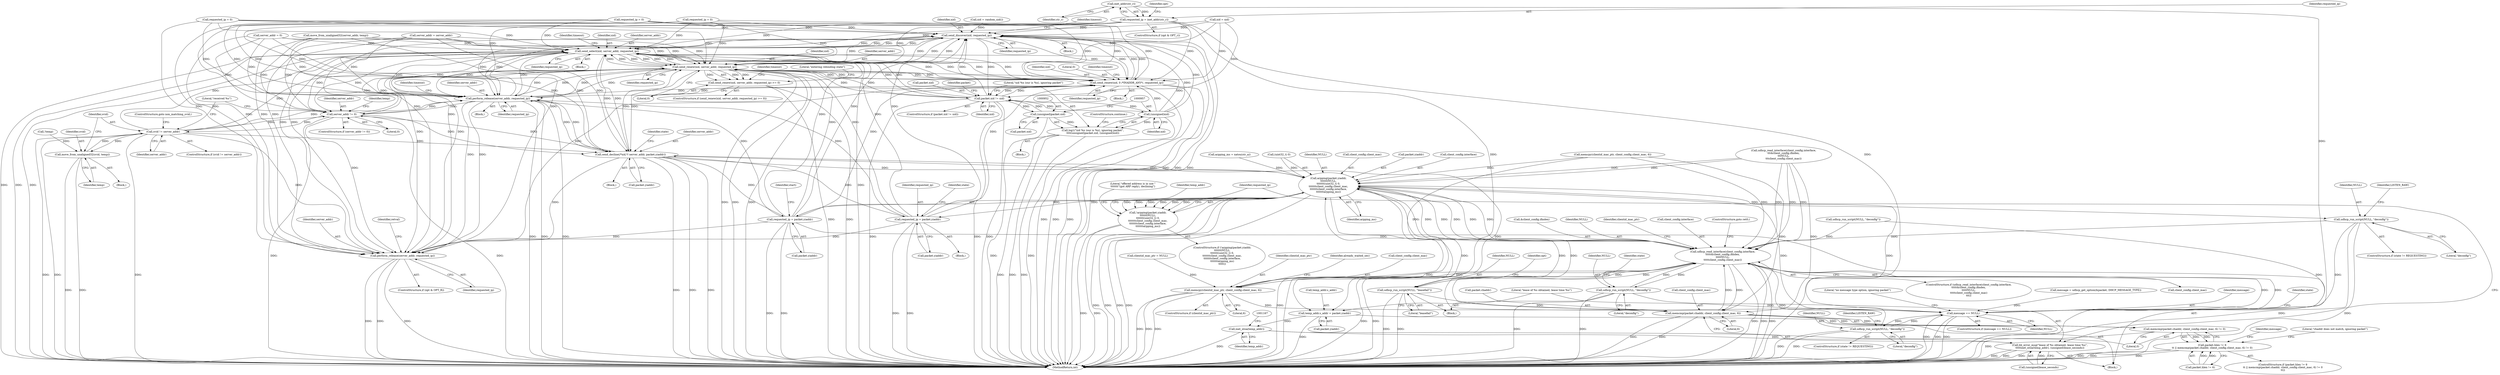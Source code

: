 digraph "0_busybox_6d3b4bb24da9a07c263f3c1acf8df85382ff562c@pointer" {
"1000324" [label="(Call,inet_addr(str_r))"];
"1000322" [label="(Call,requested_ip = inet_addr(str_r))"];
"1000703" [label="(Call,send_discover(xid, requested_ip))"];
"1000756" [label="(Call,send_select(xid, server_addr, requested_ip))"];
"1000795" [label="(Call,send_renew(xid, server_addr, requested_ip))"];
"1000794" [label="(Call,send_renew(xid, server_addr, requested_ip) >= 0)"];
"1000818" [label="(Call,send_renew(xid, 0 /*INADDR_ANY*/, requested_ip))"];
"1000881" [label="(Call,perform_release(server_addr, requested_ip))"];
"1001120" [label="(Call,send_decline(/*xid,*/ server_addr, packet.yiaddr))"];
"1001026" [label="(Call,requested_ip = packet.yiaddr)"];
"1001318" [label="(Call,perform_release(server_addr, requested_ip))"];
"1001102" [label="(Call,arpping(packet.yiaddr,\n\t\t\t\t\t\t\tNULL,\n\t\t\t\t\t\t\t(uint32_t) 0,\n\t\t\t\t\t\t\tclient_config.client_mac,\n\t\t\t\t\t\t\tclient_config.interface,\n\t\t\t\t\t\t\tarpping_ms))"];
"1000659" [label="(Call,udhcp_read_interface(client_config.interface,\n\t\t\t\t\t&client_config.ifindex,\n\t\t\t\t\tNULL,\n\t\t\t\t\tclient_config.client_mac))"];
"1000675" [label="(Call,memcpy(clientid_mac_ptr, client_config.client_mac, 6))"];
"1000968" [label="(Call,memcmp(packet.chaddr, client_config.client_mac, 6))"];
"1000967" [label="(Call,memcmp(packet.chaddr, client_config.client_mac, 6) != 0)"];
"1000961" [label="(Call,packet.hlen != 6\n\t\t || memcmp(packet.chaddr, client_config.client_mac, 6) != 0)"];
"1000713" [label="(Call,udhcp_run_script(NULL, \"leasefail\"))"];
"1000988" [label="(Call,message == NULL)"];
"1001285" [label="(Call,udhcp_run_script(NULL, \"deconfig\"))"];
"1000828" [label="(Call,udhcp_run_script(NULL, \"deconfig\"))"];
"1001101" [label="(Call,!arpping(packet.yiaddr,\n\t\t\t\t\t\t\tNULL,\n\t\t\t\t\t\t\t(uint32_t) 0,\n\t\t\t\t\t\t\tclient_config.client_mac,\n\t\t\t\t\t\t\tclient_config.interface,\n\t\t\t\t\t\t\tarpping_ms))"];
"1001129" [label="(Call,udhcp_run_script(NULL, \"deconfig\"))"];
"1001155" [label="(Call,temp_addr.s_addr = packet.yiaddr)"];
"1001164" [label="(Call,inet_ntoa(temp_addr))"];
"1001162" [label="(Call,bb_error_msg(\"lease of %s obtained, lease time %u\",\n\t\t\t\t\tinet_ntoa(temp_addr), (unsigned)lease_seconds))"];
"1001169" [label="(Call,requested_ip = packet.yiaddr)"];
"1001246" [label="(Call,server_addr != 0)"];
"1001270" [label="(Call,svid != server_addr)"];
"1001266" [label="(Call,move_from_unaligned32(svid, temp))"];
"1000943" [label="(Call,packet.xid != xid)"];
"1000951" [label="(Call,(unsigned)packet.xid)"];
"1000949" [label="(Call,log1(\"xid %x (our is %x), ignoring packet\",\n\t\t\t\t(unsigned)packet.xid, (unsigned)xid))"];
"1000956" [label="(Call,(unsigned)xid)"];
"1000714" [label="(Identifier,NULL)"];
"1000796" [label="(Identifier,xid)"];
"1001006" [label="(Call,server_addr = 0)"];
"1000943" [label="(Call,packet.xid != xid)"];
"1000990" [label="(Identifier,NULL)"];
"1001159" [label="(Call,packet.yiaddr)"];
"1001319" [label="(Identifier,server_addr)"];
"1001267" [label="(Identifier,svid)"];
"1001130" [label="(Identifier,NULL)"];
"1000944" [label="(Call,packet.xid)"];
"1001120" [label="(Call,send_decline(/*xid,*/ server_addr, packet.yiaddr))"];
"1000695" [label="(Block,)"];
"1001287" [label="(Literal,\"deconfig\")"];
"1000817" [label="(Block,)"];
"1000460" [label="(Call,udhcp_read_interface(client_config.interface,\n\t\t\t&client_config.ifindex,\n\t\t\tNULL,\n\t\t\tclient_config.client_mac))"];
"1001171" [label="(Call,packet.yiaddr)"];
"1001314" [label="(ControlStructure,if (opt & OPT_R))"];
"1001129" [label="(Call,udhcp_run_script(NULL, \"deconfig\"))"];
"1001101" [label="(Call,!arpping(packet.yiaddr,\n\t\t\t\t\t\t\tNULL,\n\t\t\t\t\t\t\t(uint32_t) 0,\n\t\t\t\t\t\t\tclient_config.client_mac,\n\t\t\t\t\t\t\tclient_config.interface,\n\t\t\t\t\t\t\tarpping_ms))"];
"1000950" [label="(Literal,\"xid %x (our is %x), ignoring packet\")"];
"1001320" [label="(Identifier,requested_ip)"];
"1001175" [label="(Identifier,start)"];
"1000948" [label="(Block,)"];
"1000982" [label="(Identifier,message)"];
"1000976" [label="(Literal,0)"];
"1000956" [label="(Call,(unsigned)xid)"];
"1000571" [label="(Call,udhcp_run_script(NULL, \"deconfig\"))"];
"1000818" [label="(Call,send_renew(xid, 0 /*INADDR_ANY*/, requested_ip))"];
"1000958" [label="(Identifier,xid)"];
"1000821" [label="(Identifier,requested_ip)"];
"1001102" [label="(Call,arpping(packet.yiaddr,\n\t\t\t\t\t\t\tNULL,\n\t\t\t\t\t\t\t(uint32_t) 0,\n\t\t\t\t\t\t\tclient_config.client_mac,\n\t\t\t\t\t\t\tclient_config.interface,\n\t\t\t\t\t\t\tarpping_ms))"];
"1000793" [label="(ControlStructure,if (send_renew(xid, server_addr, requested_ip) >= 0))"];
"1001157" [label="(Identifier,temp_addr)"];
"1000328" [label="(Identifier,opt)"];
"1000675" [label="(Call,memcpy(clientid_mac_ptr, client_config.client_mac, 6))"];
"1001289" [label="(Identifier,LISTEN_RAW)"];
"1001133" [label="(Identifier,LISTEN_RAW)"];
"1001245" [label="(ControlStructure,if (server_addr != 0))"];
"1001268" [label="(Identifier,temp)"];
"1001259" [label="(Call,!temp)"];
"1000325" [label="(Identifier,str_r)"];
"1000755" [label="(Block,)"];
"1001275" [label="(Literal,\"received %s\")"];
"1001131" [label="(Literal,\"deconfig\")"];
"1000758" [label="(Identifier,server_addr)"];
"1001331" [label="(MethodReturn,int)"];
"1000942" [label="(ControlStructure,if (packet.xid != xid))"];
"1000819" [label="(Identifier,xid)"];
"1001142" [label="(Call,requested_ip = 0)"];
"1001246" [label="(Call,server_addr != 0)"];
"1000799" [label="(Literal,0)"];
"1000700" [label="(Call,xid = random_xid())"];
"1001166" [label="(Call,(unsigned)lease_seconds)"];
"1001103" [label="(Call,packet.yiaddr)"];
"1000252" [label="(Call,xid = xid)"];
"1001170" [label="(Identifier,requested_ip)"];
"1000962" [label="(Call,packet.hlen != 6)"];
"1000947" [label="(Identifier,xid)"];
"1001318" [label="(Call,perform_release(server_addr, requested_ip))"];
"1000248" [label="(Call,requested_ip = 0)"];
"1000967" [label="(Call,memcmp(packet.chaddr, client_config.client_mac, 6) != 0)"];
"1001125" [label="(ControlStructure,if (state != REQUESTING))"];
"1001248" [label="(Literal,0)"];
"1000323" [label="(Identifier,requested_ip)"];
"1000883" [label="(Identifier,requested_ip)"];
"1001113" [label="(Call,client_config.interface)"];
"1000340" [label="(Call,arpping_ms = xatou(str_a))"];
"1001300" [label="(Call,requested_ip = 0)"];
"1000672" [label="(ControlStructure,goto ret0;)"];
"1000707" [label="(Identifier,timeout)"];
"1000964" [label="(Identifier,packet)"];
"1001155" [label="(Call,temp_addr.s_addr = packet.yiaddr)"];
"1000959" [label="(ControlStructure,continue;)"];
"1000244" [label="(Call,server_addr = server_addr)"];
"1000682" [label="(Identifier,already_waited_sec)"];
"1000830" [label="(Literal,\"deconfig\")"];
"1000703" [label="(Call,send_discover(xid, requested_ip))"];
"1000802" [label="(Identifier,timeout)"];
"1000797" [label="(Identifier,server_addr)"];
"1000318" [label="(ControlStructure,if (opt & OPT_r))"];
"1001281" [label="(ControlStructure,if (state != REQUESTING))"];
"1000794" [label="(Call,send_renew(xid, server_addr, requested_ip) >= 0)"];
"1000849" [label="(Block,)"];
"1000677" [label="(Call,client_config.client_mac)"];
"1000987" [label="(ControlStructure,if (message == NULL))"];
"1001028" [label="(Call,packet.yiaddr)"];
"1000658" [label="(ControlStructure,if (udhcp_read_interface(client_config.interface,\n\t\t\t\t\t&client_config.ifindex,\n\t\t\t\t\tNULL,\n\t\t\t\t\tclient_config.client_mac)\n\t\t\t))"];
"1000961" [label="(Call,packet.hlen != 6\n\t\t || memcmp(packet.chaddr, client_config.client_mac, 6) != 0)"];
"1001165" [label="(Identifier,temp_addr)"];
"1000475" [label="(Call,clientid_mac_ptr = NULL)"];
"1001100" [label="(ControlStructure,if (!arpping(packet.yiaddr,\n\t\t\t\t\t\t\tNULL,\n\t\t\t\t\t\t\t(uint32_t) 0,\n\t\t\t\t\t\t\tclient_config.client_mac,\n\t\t\t\t\t\t\tclient_config.interface,\n\t\t\t\t\t\t\tarpping_ms)\n\t\t\t\t\t))"];
"1001163" [label="(Literal,\"lease of %s obtained, lease time %u\")"];
"1001117" [label="(Block,)"];
"1000761" [label="(Identifier,timeout)"];
"1001004" [label="(Block,)"];
"1000949" [label="(Call,log1(\"xid %x (our is %x), ignoring packet\",\n\t\t\t\t(unsigned)packet.xid, (unsigned)xid))"];
"1000829" [label="(Identifier,NULL)"];
"1001253" [label="(Identifier,temp)"];
"1000795" [label="(Call,send_renew(xid, server_addr, requested_ip))"];
"1000975" [label="(Literal,6)"];
"1001270" [label="(Call,svid != server_addr)"];
"1000996" [label="(Identifier,state)"];
"1001026" [label="(Call,requested_ip = packet.yiaddr)"];
"1000885" [label="(Identifier,timeout)"];
"1000988" [label="(Call,message == NULL)"];
"1001249" [label="(Block,)"];
"1001122" [label="(Call,packet.yiaddr)"];
"1000713" [label="(Call,udhcp_run_script(NULL, \"leasefail\"))"];
"1001247" [label="(Identifier,server_addr)"];
"1000993" [label="(Literal,\"no message type option, ignoring packet\")"];
"1000757" [label="(Identifier,xid)"];
"1001285" [label="(Call,udhcp_run_script(NULL, \"deconfig\"))"];
"1000704" [label="(Identifier,xid)"];
"1000715" [label="(Literal,\"leasefail\")"];
"1001127" [label="(Identifier,state)"];
"1000705" [label="(Identifier,requested_ip)"];
"1001027" [label="(Identifier,requested_ip)"];
"1000663" [label="(Call,&client_config.ifindex)"];
"1000686" [label="(Block,)"];
"1001271" [label="(Identifier,svid)"];
"1001053" [label="(Block,)"];
"1000756" [label="(Call,send_select(xid, server_addr, requested_ip))"];
"1000680" [label="(Literal,6)"];
"1000515" [label="(Call,memcpy(clientid_mac_ptr, client_config.client_mac, 6))"];
"1000759" [label="(Identifier,requested_ip)"];
"1000324" [label="(Call,inet_addr(str_r))"];
"1000981" [label="(Call,message = udhcp_get_option(&packet, DHCP_MESSAGE_TYPE))"];
"1001119" [label="(Literal,\"offered address is in use \"\n\t\t\t\t\t\t\t\"(got ARP reply), declining\")"];
"1001106" [label="(Identifier,NULL)"];
"1000667" [label="(Identifier,NULL)"];
"1000674" [label="(Identifier,clientid_mac_ptr)"];
"1000989" [label="(Identifier,message)"];
"1000972" [label="(Call,client_config.client_mac)"];
"1001164" [label="(Call,inet_ntoa(temp_addr))"];
"1000881" [label="(Call,perform_release(server_addr, requested_ip))"];
"1000960" [label="(ControlStructure,if (packet.hlen != 6\n\t\t || memcmp(packet.chaddr, client_config.client_mac, 6) != 0\n\t\t))"];
"1000969" [label="(Call,packet.chaddr)"];
"1000828" [label="(Call,udhcp_run_script(NULL, \"deconfig\"))"];
"1000798" [label="(Identifier,requested_ip)"];
"1000718" [label="(Identifier,opt)"];
"1000968" [label="(Call,memcmp(packet.chaddr, client_config.client_mac, 6))"];
"1001032" [label="(Identifier,state)"];
"1000660" [label="(Call,client_config.interface)"];
"1001272" [label="(Identifier,server_addr)"];
"1001169" [label="(Call,requested_ip = packet.yiaddr)"];
"1001156" [label="(Call,temp_addr.s_addr)"];
"1001269" [label="(ControlStructure,if (svid != server_addr))"];
"1000820" [label="(Literal,0)"];
"1001023" [label="(Call,move_from_unaligned32(server_addr, temp))"];
"1001116" [label="(Identifier,arpping_ms)"];
"1001266" [label="(Call,move_from_unaligned32(svid, temp))"];
"1000953" [label="(Call,packet.xid)"];
"1000951" [label="(Call,(unsigned)packet.xid)"];
"1001286" [label="(Identifier,NULL)"];
"1001162" [label="(Call,bb_error_msg(\"lease of %s obtained, lease time %u\",\n\t\t\t\t\tinet_ntoa(temp_addr), (unsigned)lease_seconds))"];
"1000659" [label="(Call,udhcp_read_interface(client_config.interface,\n\t\t\t\t\t&client_config.ifindex,\n\t\t\t\t\tNULL,\n\t\t\t\t\tclient_config.client_mac))"];
"1000322" [label="(Call,requested_ip = inet_addr(str_r))"];
"1000882" [label="(Identifier,server_addr)"];
"1000676" [label="(Identifier,clientid_mac_ptr)"];
"1000979" [label="(Literal,\"chaddr does not match, ignoring packet\")"];
"1000806" [label="(Literal,\"entering rebinding state\")"];
"1000823" [label="(Identifier,timeout)"];
"1001107" [label="(Call,(uint32_t) 0)"];
"1001322" [label="(Identifier,retval)"];
"1000832" [label="(Identifier,state)"];
"1001273" [label="(ControlStructure,goto non_matching_svid;)"];
"1000673" [label="(ControlStructure,if (clientid_mac_ptr))"];
"1001121" [label="(Identifier,server_addr)"];
"1000668" [label="(Call,client_config.client_mac)"];
"1001110" [label="(Call,client_config.client_mac)"];
"1000324" -> "1000322"  [label="AST: "];
"1000324" -> "1000325"  [label="CFG: "];
"1000325" -> "1000324"  [label="AST: "];
"1000322" -> "1000324"  [label="CFG: "];
"1000324" -> "1001331"  [label="DDG: "];
"1000324" -> "1000322"  [label="DDG: "];
"1000322" -> "1000318"  [label="AST: "];
"1000323" -> "1000322"  [label="AST: "];
"1000328" -> "1000322"  [label="CFG: "];
"1000322" -> "1001331"  [label="DDG: "];
"1000322" -> "1001331"  [label="DDG: "];
"1000322" -> "1000703"  [label="DDG: "];
"1000322" -> "1000756"  [label="DDG: "];
"1000322" -> "1000795"  [label="DDG: "];
"1000322" -> "1000818"  [label="DDG: "];
"1000322" -> "1000881"  [label="DDG: "];
"1000322" -> "1001318"  [label="DDG: "];
"1000703" -> "1000695"  [label="AST: "];
"1000703" -> "1000705"  [label="CFG: "];
"1000704" -> "1000703"  [label="AST: "];
"1000705" -> "1000703"  [label="AST: "];
"1000707" -> "1000703"  [label="CFG: "];
"1000703" -> "1001331"  [label="DDG: "];
"1000703" -> "1001331"  [label="DDG: "];
"1000703" -> "1001331"  [label="DDG: "];
"1000756" -> "1000703"  [label="DDG: "];
"1000756" -> "1000703"  [label="DDG: "];
"1000700" -> "1000703"  [label="DDG: "];
"1000956" -> "1000703"  [label="DDG: "];
"1000943" -> "1000703"  [label="DDG: "];
"1000818" -> "1000703"  [label="DDG: "];
"1000818" -> "1000703"  [label="DDG: "];
"1000252" -> "1000703"  [label="DDG: "];
"1000795" -> "1000703"  [label="DDG: "];
"1000795" -> "1000703"  [label="DDG: "];
"1001169" -> "1000703"  [label="DDG: "];
"1000881" -> "1000703"  [label="DDG: "];
"1001026" -> "1000703"  [label="DDG: "];
"1001300" -> "1000703"  [label="DDG: "];
"1001142" -> "1000703"  [label="DDG: "];
"1000248" -> "1000703"  [label="DDG: "];
"1000703" -> "1000756"  [label="DDG: "];
"1000703" -> "1000756"  [label="DDG: "];
"1000703" -> "1000795"  [label="DDG: "];
"1000703" -> "1000795"  [label="DDG: "];
"1000703" -> "1000818"  [label="DDG: "];
"1000703" -> "1000818"  [label="DDG: "];
"1000703" -> "1000881"  [label="DDG: "];
"1000703" -> "1000943"  [label="DDG: "];
"1000703" -> "1001318"  [label="DDG: "];
"1000756" -> "1000755"  [label="AST: "];
"1000756" -> "1000759"  [label="CFG: "];
"1000757" -> "1000756"  [label="AST: "];
"1000758" -> "1000756"  [label="AST: "];
"1000759" -> "1000756"  [label="AST: "];
"1000761" -> "1000756"  [label="CFG: "];
"1000756" -> "1001331"  [label="DDG: "];
"1000756" -> "1001331"  [label="DDG: "];
"1000756" -> "1001331"  [label="DDG: "];
"1000756" -> "1001331"  [label="DDG: "];
"1000956" -> "1000756"  [label="DDG: "];
"1000943" -> "1000756"  [label="DDG: "];
"1000818" -> "1000756"  [label="DDG: "];
"1000818" -> "1000756"  [label="DDG: "];
"1000252" -> "1000756"  [label="DDG: "];
"1000795" -> "1000756"  [label="DDG: "];
"1000795" -> "1000756"  [label="DDG: "];
"1000795" -> "1000756"  [label="DDG: "];
"1001120" -> "1000756"  [label="DDG: "];
"1001246" -> "1000756"  [label="DDG: "];
"1001023" -> "1000756"  [label="DDG: "];
"1000881" -> "1000756"  [label="DDG: "];
"1000881" -> "1000756"  [label="DDG: "];
"1000244" -> "1000756"  [label="DDG: "];
"1001270" -> "1000756"  [label="DDG: "];
"1001006" -> "1000756"  [label="DDG: "];
"1001169" -> "1000756"  [label="DDG: "];
"1001026" -> "1000756"  [label="DDG: "];
"1001300" -> "1000756"  [label="DDG: "];
"1001142" -> "1000756"  [label="DDG: "];
"1000248" -> "1000756"  [label="DDG: "];
"1000756" -> "1000795"  [label="DDG: "];
"1000756" -> "1000795"  [label="DDG: "];
"1000756" -> "1000795"  [label="DDG: "];
"1000756" -> "1000818"  [label="DDG: "];
"1000756" -> "1000818"  [label="DDG: "];
"1000756" -> "1000881"  [label="DDG: "];
"1000756" -> "1000881"  [label="DDG: "];
"1000756" -> "1000943"  [label="DDG: "];
"1000756" -> "1001120"  [label="DDG: "];
"1000756" -> "1001246"  [label="DDG: "];
"1000756" -> "1001318"  [label="DDG: "];
"1000756" -> "1001318"  [label="DDG: "];
"1000795" -> "1000794"  [label="AST: "];
"1000795" -> "1000798"  [label="CFG: "];
"1000796" -> "1000795"  [label="AST: "];
"1000797" -> "1000795"  [label="AST: "];
"1000798" -> "1000795"  [label="AST: "];
"1000799" -> "1000795"  [label="CFG: "];
"1000795" -> "1001331"  [label="DDG: "];
"1000795" -> "1001331"  [label="DDG: "];
"1000795" -> "1001331"  [label="DDG: "];
"1000795" -> "1000794"  [label="DDG: "];
"1000795" -> "1000794"  [label="DDG: "];
"1000795" -> "1000794"  [label="DDG: "];
"1000956" -> "1000795"  [label="DDG: "];
"1000943" -> "1000795"  [label="DDG: "];
"1000818" -> "1000795"  [label="DDG: "];
"1000818" -> "1000795"  [label="DDG: "];
"1000252" -> "1000795"  [label="DDG: "];
"1001120" -> "1000795"  [label="DDG: "];
"1001246" -> "1000795"  [label="DDG: "];
"1001023" -> "1000795"  [label="DDG: "];
"1000881" -> "1000795"  [label="DDG: "];
"1000881" -> "1000795"  [label="DDG: "];
"1000244" -> "1000795"  [label="DDG: "];
"1001270" -> "1000795"  [label="DDG: "];
"1001006" -> "1000795"  [label="DDG: "];
"1001169" -> "1000795"  [label="DDG: "];
"1001026" -> "1000795"  [label="DDG: "];
"1001300" -> "1000795"  [label="DDG: "];
"1001142" -> "1000795"  [label="DDG: "];
"1000248" -> "1000795"  [label="DDG: "];
"1000795" -> "1000818"  [label="DDG: "];
"1000795" -> "1000818"  [label="DDG: "];
"1000795" -> "1000881"  [label="DDG: "];
"1000795" -> "1000881"  [label="DDG: "];
"1000795" -> "1000943"  [label="DDG: "];
"1000795" -> "1001120"  [label="DDG: "];
"1000795" -> "1001246"  [label="DDG: "];
"1000795" -> "1001318"  [label="DDG: "];
"1000795" -> "1001318"  [label="DDG: "];
"1000794" -> "1000793"  [label="AST: "];
"1000794" -> "1000799"  [label="CFG: "];
"1000799" -> "1000794"  [label="AST: "];
"1000802" -> "1000794"  [label="CFG: "];
"1000806" -> "1000794"  [label="CFG: "];
"1000794" -> "1001331"  [label="DDG: "];
"1000794" -> "1001331"  [label="DDG: "];
"1000818" -> "1000817"  [label="AST: "];
"1000818" -> "1000821"  [label="CFG: "];
"1000819" -> "1000818"  [label="AST: "];
"1000820" -> "1000818"  [label="AST: "];
"1000821" -> "1000818"  [label="AST: "];
"1000823" -> "1000818"  [label="CFG: "];
"1000818" -> "1001331"  [label="DDG: "];
"1000818" -> "1001331"  [label="DDG: "];
"1000818" -> "1001331"  [label="DDG: "];
"1000956" -> "1000818"  [label="DDG: "];
"1000943" -> "1000818"  [label="DDG: "];
"1000252" -> "1000818"  [label="DDG: "];
"1001169" -> "1000818"  [label="DDG: "];
"1000881" -> "1000818"  [label="DDG: "];
"1001026" -> "1000818"  [label="DDG: "];
"1001300" -> "1000818"  [label="DDG: "];
"1001142" -> "1000818"  [label="DDG: "];
"1000248" -> "1000818"  [label="DDG: "];
"1000818" -> "1000881"  [label="DDG: "];
"1000818" -> "1000943"  [label="DDG: "];
"1000818" -> "1001318"  [label="DDG: "];
"1000881" -> "1000849"  [label="AST: "];
"1000881" -> "1000883"  [label="CFG: "];
"1000882" -> "1000881"  [label="AST: "];
"1000883" -> "1000881"  [label="AST: "];
"1000885" -> "1000881"  [label="CFG: "];
"1000881" -> "1001331"  [label="DDG: "];
"1000881" -> "1001331"  [label="DDG: "];
"1000881" -> "1001331"  [label="DDG: "];
"1001120" -> "1000881"  [label="DDG: "];
"1001246" -> "1000881"  [label="DDG: "];
"1001023" -> "1000881"  [label="DDG: "];
"1000244" -> "1000881"  [label="DDG: "];
"1001270" -> "1000881"  [label="DDG: "];
"1001006" -> "1000881"  [label="DDG: "];
"1001169" -> "1000881"  [label="DDG: "];
"1001026" -> "1000881"  [label="DDG: "];
"1001300" -> "1000881"  [label="DDG: "];
"1001142" -> "1000881"  [label="DDG: "];
"1000248" -> "1000881"  [label="DDG: "];
"1000881" -> "1001120"  [label="DDG: "];
"1000881" -> "1001246"  [label="DDG: "];
"1000881" -> "1001318"  [label="DDG: "];
"1000881" -> "1001318"  [label="DDG: "];
"1001120" -> "1001117"  [label="AST: "];
"1001120" -> "1001122"  [label="CFG: "];
"1001121" -> "1001120"  [label="AST: "];
"1001122" -> "1001120"  [label="AST: "];
"1001127" -> "1001120"  [label="CFG: "];
"1001120" -> "1001331"  [label="DDG: "];
"1001120" -> "1001331"  [label="DDG: "];
"1001120" -> "1001331"  [label="DDG: "];
"1001120" -> "1001026"  [label="DDG: "];
"1001120" -> "1001102"  [label="DDG: "];
"1001246" -> "1001120"  [label="DDG: "];
"1001023" -> "1001120"  [label="DDG: "];
"1000244" -> "1001120"  [label="DDG: "];
"1001270" -> "1001120"  [label="DDG: "];
"1001006" -> "1001120"  [label="DDG: "];
"1001102" -> "1001120"  [label="DDG: "];
"1001120" -> "1001155"  [label="DDG: "];
"1001120" -> "1001169"  [label="DDG: "];
"1001120" -> "1001246"  [label="DDG: "];
"1001120" -> "1001318"  [label="DDG: "];
"1001026" -> "1001004"  [label="AST: "];
"1001026" -> "1001028"  [label="CFG: "];
"1001027" -> "1001026"  [label="AST: "];
"1001028" -> "1001026"  [label="AST: "];
"1001032" -> "1001026"  [label="CFG: "];
"1001026" -> "1001331"  [label="DDG: "];
"1001026" -> "1001331"  [label="DDG: "];
"1001102" -> "1001026"  [label="DDG: "];
"1001026" -> "1001318"  [label="DDG: "];
"1001318" -> "1001314"  [label="AST: "];
"1001318" -> "1001320"  [label="CFG: "];
"1001319" -> "1001318"  [label="AST: "];
"1001320" -> "1001318"  [label="AST: "];
"1001322" -> "1001318"  [label="CFG: "];
"1001318" -> "1001331"  [label="DDG: "];
"1001318" -> "1001331"  [label="DDG: "];
"1001318" -> "1001331"  [label="DDG: "];
"1001246" -> "1001318"  [label="DDG: "];
"1001023" -> "1001318"  [label="DDG: "];
"1000244" -> "1001318"  [label="DDG: "];
"1001270" -> "1001318"  [label="DDG: "];
"1001006" -> "1001318"  [label="DDG: "];
"1001169" -> "1001318"  [label="DDG: "];
"1001300" -> "1001318"  [label="DDG: "];
"1001142" -> "1001318"  [label="DDG: "];
"1000248" -> "1001318"  [label="DDG: "];
"1001102" -> "1001101"  [label="AST: "];
"1001102" -> "1001116"  [label="CFG: "];
"1001103" -> "1001102"  [label="AST: "];
"1001106" -> "1001102"  [label="AST: "];
"1001107" -> "1001102"  [label="AST: "];
"1001110" -> "1001102"  [label="AST: "];
"1001113" -> "1001102"  [label="AST: "];
"1001116" -> "1001102"  [label="AST: "];
"1001101" -> "1001102"  [label="CFG: "];
"1001102" -> "1001331"  [label="DDG: "];
"1001102" -> "1001331"  [label="DDG: "];
"1001102" -> "1001331"  [label="DDG: "];
"1001102" -> "1001331"  [label="DDG: "];
"1001102" -> "1001331"  [label="DDG: "];
"1001102" -> "1000659"  [label="DDG: "];
"1001102" -> "1000659"  [label="DDG: "];
"1001102" -> "1000659"  [label="DDG: "];
"1001102" -> "1000968"  [label="DDG: "];
"1001102" -> "1000988"  [label="DDG: "];
"1001102" -> "1001101"  [label="DDG: "];
"1001102" -> "1001101"  [label="DDG: "];
"1001102" -> "1001101"  [label="DDG: "];
"1001102" -> "1001101"  [label="DDG: "];
"1001102" -> "1001101"  [label="DDG: "];
"1001102" -> "1001101"  [label="DDG: "];
"1000988" -> "1001102"  [label="DDG: "];
"1001107" -> "1001102"  [label="DDG: "];
"1000968" -> "1001102"  [label="DDG: "];
"1000675" -> "1001102"  [label="DDG: "];
"1000659" -> "1001102"  [label="DDG: "];
"1000659" -> "1001102"  [label="DDG: "];
"1000460" -> "1001102"  [label="DDG: "];
"1000460" -> "1001102"  [label="DDG: "];
"1000515" -> "1001102"  [label="DDG: "];
"1000340" -> "1001102"  [label="DDG: "];
"1001102" -> "1001129"  [label="DDG: "];
"1001102" -> "1001155"  [label="DDG: "];
"1001102" -> "1001169"  [label="DDG: "];
"1000659" -> "1000658"  [label="AST: "];
"1000659" -> "1000668"  [label="CFG: "];
"1000660" -> "1000659"  [label="AST: "];
"1000663" -> "1000659"  [label="AST: "];
"1000667" -> "1000659"  [label="AST: "];
"1000668" -> "1000659"  [label="AST: "];
"1000672" -> "1000659"  [label="CFG: "];
"1000674" -> "1000659"  [label="CFG: "];
"1000659" -> "1001331"  [label="DDG: "];
"1000659" -> "1001331"  [label="DDG: "];
"1000659" -> "1001331"  [label="DDG: "];
"1000659" -> "1001331"  [label="DDG: "];
"1000659" -> "1001331"  [label="DDG: "];
"1000460" -> "1000659"  [label="DDG: "];
"1000460" -> "1000659"  [label="DDG: "];
"1000460" -> "1000659"  [label="DDG: "];
"1000713" -> "1000659"  [label="DDG: "];
"1001129" -> "1000659"  [label="DDG: "];
"1000828" -> "1000659"  [label="DDG: "];
"1001285" -> "1000659"  [label="DDG: "];
"1000988" -> "1000659"  [label="DDG: "];
"1000571" -> "1000659"  [label="DDG: "];
"1000968" -> "1000659"  [label="DDG: "];
"1000675" -> "1000659"  [label="DDG: "];
"1000515" -> "1000659"  [label="DDG: "];
"1000659" -> "1000675"  [label="DDG: "];
"1000659" -> "1000713"  [label="DDG: "];
"1000659" -> "1000828"  [label="DDG: "];
"1000659" -> "1000968"  [label="DDG: "];
"1000659" -> "1000988"  [label="DDG: "];
"1000675" -> "1000673"  [label="AST: "];
"1000675" -> "1000680"  [label="CFG: "];
"1000676" -> "1000675"  [label="AST: "];
"1000677" -> "1000675"  [label="AST: "];
"1000680" -> "1000675"  [label="AST: "];
"1000682" -> "1000675"  [label="CFG: "];
"1000675" -> "1001331"  [label="DDG: "];
"1000675" -> "1001331"  [label="DDG: "];
"1000675" -> "1001331"  [label="DDG: "];
"1000475" -> "1000675"  [label="DDG: "];
"1000515" -> "1000675"  [label="DDG: "];
"1000675" -> "1000968"  [label="DDG: "];
"1000968" -> "1000967"  [label="AST: "];
"1000968" -> "1000975"  [label="CFG: "];
"1000969" -> "1000968"  [label="AST: "];
"1000972" -> "1000968"  [label="AST: "];
"1000975" -> "1000968"  [label="AST: "];
"1000976" -> "1000968"  [label="CFG: "];
"1000968" -> "1001331"  [label="DDG: "];
"1000968" -> "1001331"  [label="DDG: "];
"1000968" -> "1000967"  [label="DDG: "];
"1000968" -> "1000967"  [label="DDG: "];
"1000968" -> "1000967"  [label="DDG: "];
"1000460" -> "1000968"  [label="DDG: "];
"1000515" -> "1000968"  [label="DDG: "];
"1000967" -> "1000961"  [label="AST: "];
"1000967" -> "1000976"  [label="CFG: "];
"1000976" -> "1000967"  [label="AST: "];
"1000961" -> "1000967"  [label="CFG: "];
"1000967" -> "1001331"  [label="DDG: "];
"1000967" -> "1000961"  [label="DDG: "];
"1000967" -> "1000961"  [label="DDG: "];
"1000961" -> "1000960"  [label="AST: "];
"1000961" -> "1000962"  [label="CFG: "];
"1000962" -> "1000961"  [label="AST: "];
"1000979" -> "1000961"  [label="CFG: "];
"1000982" -> "1000961"  [label="CFG: "];
"1000961" -> "1001331"  [label="DDG: "];
"1000961" -> "1001331"  [label="DDG: "];
"1000961" -> "1001331"  [label="DDG: "];
"1000962" -> "1000961"  [label="DDG: "];
"1000962" -> "1000961"  [label="DDG: "];
"1000713" -> "1000686"  [label="AST: "];
"1000713" -> "1000715"  [label="CFG: "];
"1000714" -> "1000713"  [label="AST: "];
"1000715" -> "1000713"  [label="AST: "];
"1000718" -> "1000713"  [label="CFG: "];
"1000713" -> "1001331"  [label="DDG: "];
"1000713" -> "1001331"  [label="DDG: "];
"1000713" -> "1000988"  [label="DDG: "];
"1000988" -> "1000987"  [label="AST: "];
"1000988" -> "1000990"  [label="CFG: "];
"1000989" -> "1000988"  [label="AST: "];
"1000990" -> "1000988"  [label="AST: "];
"1000993" -> "1000988"  [label="CFG: "];
"1000996" -> "1000988"  [label="CFG: "];
"1000988" -> "1001331"  [label="DDG: "];
"1000988" -> "1001331"  [label="DDG: "];
"1000988" -> "1001331"  [label="DDG: "];
"1000981" -> "1000988"  [label="DDG: "];
"1001129" -> "1000988"  [label="DDG: "];
"1000828" -> "1000988"  [label="DDG: "];
"1001285" -> "1000988"  [label="DDG: "];
"1000571" -> "1000988"  [label="DDG: "];
"1000988" -> "1001285"  [label="DDG: "];
"1001285" -> "1001281"  [label="AST: "];
"1001285" -> "1001287"  [label="CFG: "];
"1001286" -> "1001285"  [label="AST: "];
"1001287" -> "1001285"  [label="AST: "];
"1001289" -> "1001285"  [label="CFG: "];
"1001285" -> "1001331"  [label="DDG: "];
"1001285" -> "1001331"  [label="DDG: "];
"1000828" -> "1000686"  [label="AST: "];
"1000828" -> "1000830"  [label="CFG: "];
"1000829" -> "1000828"  [label="AST: "];
"1000830" -> "1000828"  [label="AST: "];
"1000832" -> "1000828"  [label="CFG: "];
"1000828" -> "1001331"  [label="DDG: "];
"1000828" -> "1001331"  [label="DDG: "];
"1001101" -> "1001100"  [label="AST: "];
"1001119" -> "1001101"  [label="CFG: "];
"1001157" -> "1001101"  [label="CFG: "];
"1001101" -> "1001331"  [label="DDG: "];
"1001101" -> "1001331"  [label="DDG: "];
"1001129" -> "1001125"  [label="AST: "];
"1001129" -> "1001131"  [label="CFG: "];
"1001130" -> "1001129"  [label="AST: "];
"1001131" -> "1001129"  [label="AST: "];
"1001133" -> "1001129"  [label="CFG: "];
"1001129" -> "1001331"  [label="DDG: "];
"1001129" -> "1001331"  [label="DDG: "];
"1001155" -> "1001053"  [label="AST: "];
"1001155" -> "1001159"  [label="CFG: "];
"1001156" -> "1001155"  [label="AST: "];
"1001159" -> "1001155"  [label="AST: "];
"1001163" -> "1001155"  [label="CFG: "];
"1001155" -> "1001331"  [label="DDG: "];
"1001155" -> "1001164"  [label="DDG: "];
"1001164" -> "1001162"  [label="AST: "];
"1001164" -> "1001165"  [label="CFG: "];
"1001165" -> "1001164"  [label="AST: "];
"1001167" -> "1001164"  [label="CFG: "];
"1001164" -> "1001331"  [label="DDG: "];
"1001164" -> "1001162"  [label="DDG: "];
"1001162" -> "1001053"  [label="AST: "];
"1001162" -> "1001166"  [label="CFG: "];
"1001163" -> "1001162"  [label="AST: "];
"1001166" -> "1001162"  [label="AST: "];
"1001170" -> "1001162"  [label="CFG: "];
"1001162" -> "1001331"  [label="DDG: "];
"1001162" -> "1001331"  [label="DDG: "];
"1001162" -> "1001331"  [label="DDG: "];
"1001166" -> "1001162"  [label="DDG: "];
"1001169" -> "1001053"  [label="AST: "];
"1001169" -> "1001171"  [label="CFG: "];
"1001170" -> "1001169"  [label="AST: "];
"1001171" -> "1001169"  [label="AST: "];
"1001175" -> "1001169"  [label="CFG: "];
"1001169" -> "1001331"  [label="DDG: "];
"1001169" -> "1001331"  [label="DDG: "];
"1001246" -> "1001245"  [label="AST: "];
"1001246" -> "1001248"  [label="CFG: "];
"1001247" -> "1001246"  [label="AST: "];
"1001248" -> "1001246"  [label="AST: "];
"1001253" -> "1001246"  [label="CFG: "];
"1001275" -> "1001246"  [label="CFG: "];
"1001246" -> "1001331"  [label="DDG: "];
"1001246" -> "1001331"  [label="DDG: "];
"1001023" -> "1001246"  [label="DDG: "];
"1000244" -> "1001246"  [label="DDG: "];
"1001270" -> "1001246"  [label="DDG: "];
"1001006" -> "1001246"  [label="DDG: "];
"1001246" -> "1001270"  [label="DDG: "];
"1001270" -> "1001269"  [label="AST: "];
"1001270" -> "1001272"  [label="CFG: "];
"1001271" -> "1001270"  [label="AST: "];
"1001272" -> "1001270"  [label="AST: "];
"1001273" -> "1001270"  [label="CFG: "];
"1001275" -> "1001270"  [label="CFG: "];
"1001270" -> "1001331"  [label="DDG: "];
"1001270" -> "1001331"  [label="DDG: "];
"1001270" -> "1001331"  [label="DDG: "];
"1001270" -> "1001266"  [label="DDG: "];
"1001266" -> "1001270"  [label="DDG: "];
"1001266" -> "1001249"  [label="AST: "];
"1001266" -> "1001268"  [label="CFG: "];
"1001267" -> "1001266"  [label="AST: "];
"1001268" -> "1001266"  [label="AST: "];
"1001271" -> "1001266"  [label="CFG: "];
"1001266" -> "1001331"  [label="DDG: "];
"1001266" -> "1001331"  [label="DDG: "];
"1001259" -> "1001266"  [label="DDG: "];
"1000943" -> "1000942"  [label="AST: "];
"1000943" -> "1000947"  [label="CFG: "];
"1000944" -> "1000943"  [label="AST: "];
"1000947" -> "1000943"  [label="AST: "];
"1000950" -> "1000943"  [label="CFG: "];
"1000964" -> "1000943"  [label="CFG: "];
"1000943" -> "1001331"  [label="DDG: "];
"1000943" -> "1001331"  [label="DDG: "];
"1000943" -> "1001331"  [label="DDG: "];
"1000951" -> "1000943"  [label="DDG: "];
"1000956" -> "1000943"  [label="DDG: "];
"1000252" -> "1000943"  [label="DDG: "];
"1000943" -> "1000951"  [label="DDG: "];
"1000943" -> "1000956"  [label="DDG: "];
"1000951" -> "1000949"  [label="AST: "];
"1000951" -> "1000953"  [label="CFG: "];
"1000952" -> "1000951"  [label="AST: "];
"1000953" -> "1000951"  [label="AST: "];
"1000957" -> "1000951"  [label="CFG: "];
"1000951" -> "1001331"  [label="DDG: "];
"1000951" -> "1000949"  [label="DDG: "];
"1000949" -> "1000948"  [label="AST: "];
"1000949" -> "1000956"  [label="CFG: "];
"1000950" -> "1000949"  [label="AST: "];
"1000956" -> "1000949"  [label="AST: "];
"1000959" -> "1000949"  [label="CFG: "];
"1000949" -> "1001331"  [label="DDG: "];
"1000949" -> "1001331"  [label="DDG: "];
"1000949" -> "1001331"  [label="DDG: "];
"1000956" -> "1000949"  [label="DDG: "];
"1000956" -> "1000958"  [label="CFG: "];
"1000957" -> "1000956"  [label="AST: "];
"1000958" -> "1000956"  [label="AST: "];
"1000956" -> "1001331"  [label="DDG: "];
}
